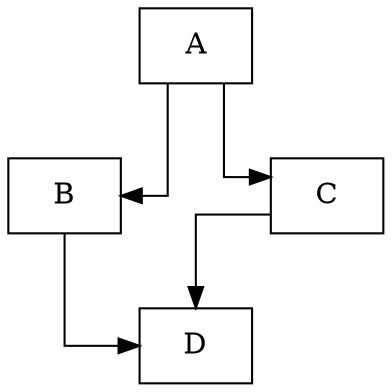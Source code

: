 digraph G {

    graph [splines="ortho", nodesep=1]
    node [shape=box]

    A -> {B, C} -> D
}



